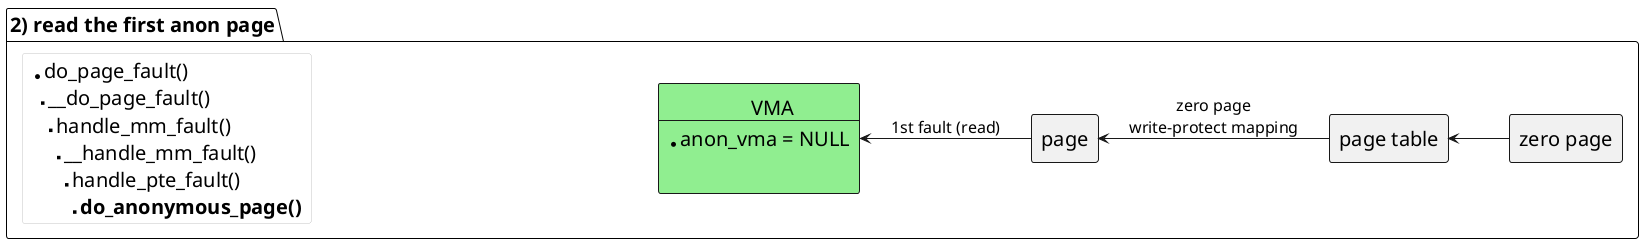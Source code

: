 @startuml
left to right direction
skinparam ComponentStyle rectangle
skinparam Component {
    FontSize 20
    BorderThickness 1
}

skinparam Package {
    FontSize 20
    BorderThickness 1
}

skinparam Card {
    FontSize 20
    BorderThickness 0
}

skinparam Note {
    FontSize 16
}

skinparam ArrowFontSize 16

package "2) read the first anon page" as p1 {
    card c1 #transparent [
    * do_page_fault()
    ** __do_page_fault()
    *** handle_mm_fault()
    **** __handle_mm_fault()
    ***** handle_pte_fault()
    ****** **do_anonymous_page()**
    ]

    [mm_struct] $tag1

    component vma #LightGreen [
        \t\tVMA
        ----
        * anon_vma = NULL

    ]

    c1-down[hidden]-[mm_struct]
    [mm_struct]<--[vma] : add to rb tree
    hide $tag1

    [vma]<--[page] : 1st fault (read)
    [page]<--[page table] : zero page\nwrite-protect mapping
    [page table]<--[zero page]
}

@enduml